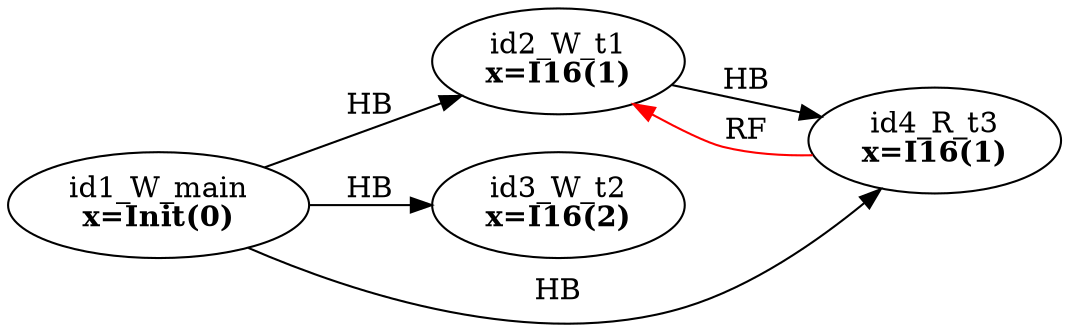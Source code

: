 digraph memory_model {
rankdir=LR;
splines=true; esep=0.5;
id1_W_main -> id2_W_t1 [label = "HB", color="black"];
id1_W_main -> id3_W_t2 [label = "HB", color="black"];
id1_W_main -> id4_R_t3 [label = "HB", color="black"];
id2_W_t1 -> id4_R_t3 [label = "HB", color="black"];
id4_R_t3 -> id2_W_t1 [label = "RF", color="red"];
id1_W_main [label=<id1_W_main<br/><B>x=Init(0)</B>>, pos="5.0,2!"]
id2_W_t1 [label=<id2_W_t1<br/><B>x=I16(1)</B>>, pos="0,0!"]
id3_W_t2 [label=<id3_W_t2<br/><B>x=I16(2)</B>>, pos="5,0!"]
id4_R_t3 [label=<id4_R_t3<br/><B>x=I16(1)</B>>, pos="10,0!"]
}